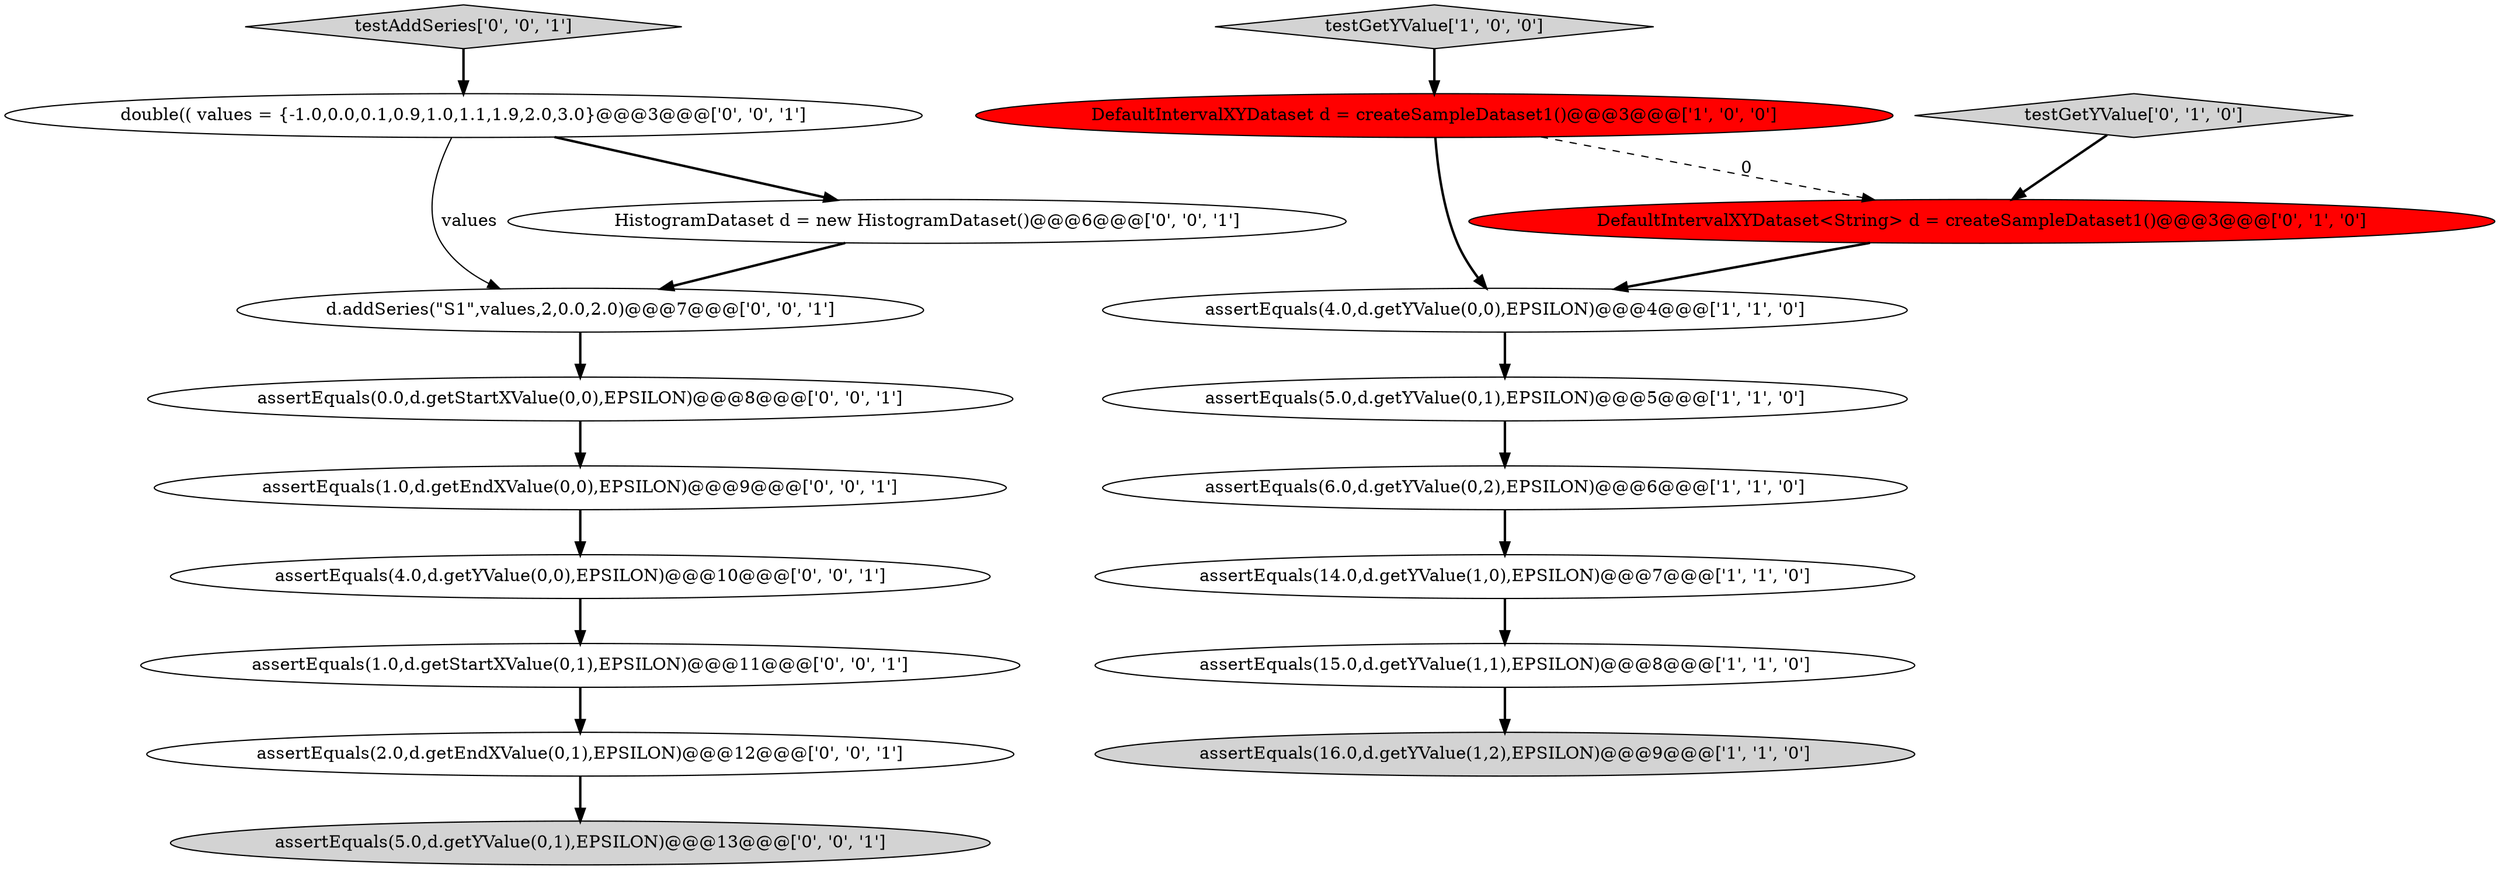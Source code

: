 digraph {
18 [style = filled, label = "assertEquals(5.0,d.getYValue(0,1),EPSILON)@@@13@@@['0', '0', '1']", fillcolor = lightgray, shape = ellipse image = "AAA0AAABBB3BBB"];
9 [style = filled, label = "DefaultIntervalXYDataset<String> d = createSampleDataset1()@@@3@@@['0', '1', '0']", fillcolor = red, shape = ellipse image = "AAA1AAABBB2BBB"];
10 [style = filled, label = "assertEquals(4.0,d.getYValue(0,0),EPSILON)@@@10@@@['0', '0', '1']", fillcolor = white, shape = ellipse image = "AAA0AAABBB3BBB"];
0 [style = filled, label = "assertEquals(14.0,d.getYValue(1,0),EPSILON)@@@7@@@['1', '1', '0']", fillcolor = white, shape = ellipse image = "AAA0AAABBB1BBB"];
8 [style = filled, label = "testGetYValue['0', '1', '0']", fillcolor = lightgray, shape = diamond image = "AAA0AAABBB2BBB"];
5 [style = filled, label = "assertEquals(4.0,d.getYValue(0,0),EPSILON)@@@4@@@['1', '1', '0']", fillcolor = white, shape = ellipse image = "AAA0AAABBB1BBB"];
4 [style = filled, label = "testGetYValue['1', '0', '0']", fillcolor = lightgray, shape = diamond image = "AAA0AAABBB1BBB"];
13 [style = filled, label = "assertEquals(0.0,d.getStartXValue(0,0),EPSILON)@@@8@@@['0', '0', '1']", fillcolor = white, shape = ellipse image = "AAA0AAABBB3BBB"];
14 [style = filled, label = "assertEquals(1.0,d.getEndXValue(0,0),EPSILON)@@@9@@@['0', '0', '1']", fillcolor = white, shape = ellipse image = "AAA0AAABBB3BBB"];
15 [style = filled, label = "assertEquals(2.0,d.getEndXValue(0,1),EPSILON)@@@12@@@['0', '0', '1']", fillcolor = white, shape = ellipse image = "AAA0AAABBB3BBB"];
6 [style = filled, label = "assertEquals(6.0,d.getYValue(0,2),EPSILON)@@@6@@@['1', '1', '0']", fillcolor = white, shape = ellipse image = "AAA0AAABBB1BBB"];
2 [style = filled, label = "DefaultIntervalXYDataset d = createSampleDataset1()@@@3@@@['1', '0', '0']", fillcolor = red, shape = ellipse image = "AAA1AAABBB1BBB"];
16 [style = filled, label = "assertEquals(1.0,d.getStartXValue(0,1),EPSILON)@@@11@@@['0', '0', '1']", fillcolor = white, shape = ellipse image = "AAA0AAABBB3BBB"];
1 [style = filled, label = "assertEquals(5.0,d.getYValue(0,1),EPSILON)@@@5@@@['1', '1', '0']", fillcolor = white, shape = ellipse image = "AAA0AAABBB1BBB"];
11 [style = filled, label = "double(( values = {-1.0,0.0,0.1,0.9,1.0,1.1,1.9,2.0,3.0}@@@3@@@['0', '0', '1']", fillcolor = white, shape = ellipse image = "AAA0AAABBB3BBB"];
17 [style = filled, label = "d.addSeries(\"S1\",values,2,0.0,2.0)@@@7@@@['0', '0', '1']", fillcolor = white, shape = ellipse image = "AAA0AAABBB3BBB"];
7 [style = filled, label = "assertEquals(15.0,d.getYValue(1,1),EPSILON)@@@8@@@['1', '1', '0']", fillcolor = white, shape = ellipse image = "AAA0AAABBB1BBB"];
12 [style = filled, label = "testAddSeries['0', '0', '1']", fillcolor = lightgray, shape = diamond image = "AAA0AAABBB3BBB"];
19 [style = filled, label = "HistogramDataset d = new HistogramDataset()@@@6@@@['0', '0', '1']", fillcolor = white, shape = ellipse image = "AAA0AAABBB3BBB"];
3 [style = filled, label = "assertEquals(16.0,d.getYValue(1,2),EPSILON)@@@9@@@['1', '1', '0']", fillcolor = lightgray, shape = ellipse image = "AAA0AAABBB1BBB"];
9->5 [style = bold, label=""];
8->9 [style = bold, label=""];
14->10 [style = bold, label=""];
5->1 [style = bold, label=""];
16->15 [style = bold, label=""];
17->13 [style = bold, label=""];
1->6 [style = bold, label=""];
6->0 [style = bold, label=""];
4->2 [style = bold, label=""];
19->17 [style = bold, label=""];
10->16 [style = bold, label=""];
11->19 [style = bold, label=""];
11->17 [style = solid, label="values"];
2->9 [style = dashed, label="0"];
13->14 [style = bold, label=""];
15->18 [style = bold, label=""];
7->3 [style = bold, label=""];
2->5 [style = bold, label=""];
0->7 [style = bold, label=""];
12->11 [style = bold, label=""];
}
